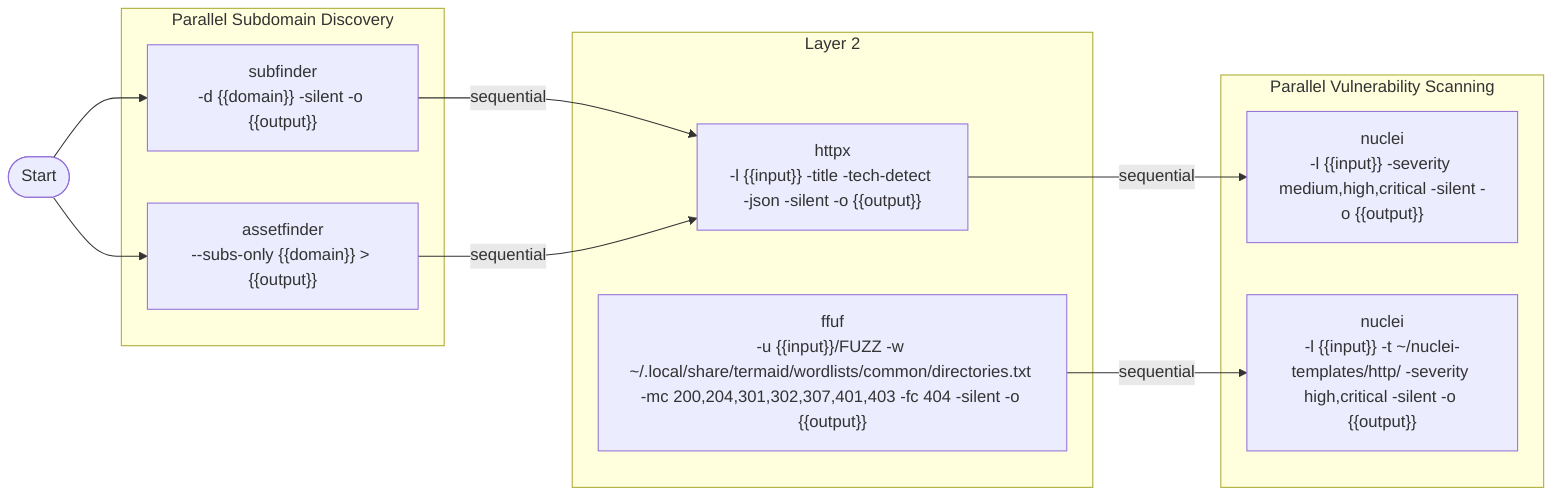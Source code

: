 graph LR
  subgraph subdomain_parallel["Parallel Subdomain Discovery"]
    subfinder-1["subfinder\n-d {{domain}} -silent -o {{output}}"]
    assetfinder-1["assetfinder\n--subs-only {{domain}} > {{output}}"]
  end
  
  subgraph L2["Layer 2"]
    httpx-1["httpx\n-l {{input}} -title -tech-detect -json -silent -o {{output}}"]
    ffuf-1["ffuf\n-u {{input}}/FUZZ -w ~/.local/share/termaid/wordlists/common/directories.txt -mc 200,204,301,302,307,401,403 -fc 404 -silent -o {{output}}"]
  end
  
  subgraph scanning_parallel["Parallel Vulnerability Scanning"]
    nuclei-1["nuclei\n-l {{input}} -severity medium,high,critical -silent -o {{output}}"]
    nuclei-2["nuclei\n-l {{input}} -t ~/nuclei-templates/http/ -severity high,critical -silent -o {{output}}"]
  end
  
  input([Start]) --> subfinder-1
  input --> assetfinder-1
  subfinder-1 -->|sequential| httpx-1
  assetfinder-1 -->|sequential| httpx-1
  httpx-1 -->|sequential| nuclei-1
  ffuf-1 -->|sequential| nuclei-2